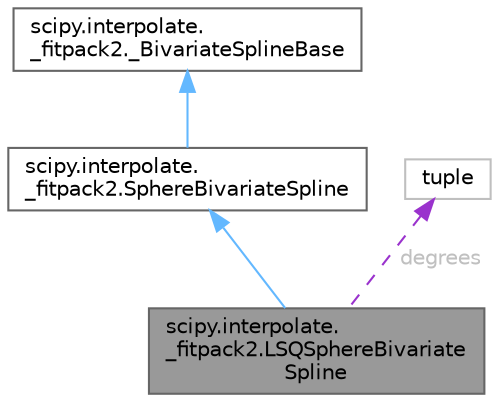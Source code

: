 digraph "scipy.interpolate._fitpack2.LSQSphereBivariateSpline"
{
 // LATEX_PDF_SIZE
  bgcolor="transparent";
  edge [fontname=Helvetica,fontsize=10,labelfontname=Helvetica,labelfontsize=10];
  node [fontname=Helvetica,fontsize=10,shape=box,height=0.2,width=0.4];
  Node1 [id="Node000001",label="scipy.interpolate.\l_fitpack2.LSQSphereBivariate\lSpline",height=0.2,width=0.4,color="gray40", fillcolor="grey60", style="filled", fontcolor="black",tooltip=" "];
  Node2 -> Node1 [id="edge1_Node000001_Node000002",dir="back",color="steelblue1",style="solid",tooltip=" "];
  Node2 [id="Node000002",label="scipy.interpolate.\l_fitpack2.SphereBivariateSpline",height=0.2,width=0.4,color="gray40", fillcolor="white", style="filled",URL="$d4/d62/classscipy_1_1interpolate_1_1__fitpack2_1_1SphereBivariateSpline.html",tooltip=" "];
  Node3 -> Node2 [id="edge2_Node000002_Node000003",dir="back",color="steelblue1",style="solid",tooltip=" "];
  Node3 [id="Node000003",label="scipy.interpolate.\l_fitpack2._BivariateSplineBase",height=0.2,width=0.4,color="gray40", fillcolor="white", style="filled",URL="$d5/d53/classscipy_1_1interpolate_1_1__fitpack2_1_1__BivariateSplineBase.html",tooltip=" "];
  Node4 -> Node1 [id="edge3_Node000001_Node000004",dir="back",color="darkorchid3",style="dashed",tooltip=" ",label=" degrees",fontcolor="grey" ];
  Node4 [id="Node000004",label="tuple",height=0.2,width=0.4,color="grey75", fillcolor="white", style="filled",tooltip=" "];
}
